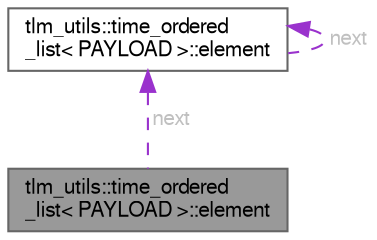 digraph "tlm_utils::time_ordered_list&lt; PAYLOAD &gt;::element"
{
 // LATEX_PDF_SIZE
  bgcolor="transparent";
  edge [fontname=FreeSans,fontsize=10,labelfontname=FreeSans,labelfontsize=10];
  node [fontname=FreeSans,fontsize=10,shape=box,height=0.2,width=0.4];
  Node1 [id="Node000001",label="tlm_utils::time_ordered\l_list\< PAYLOAD \>::element",height=0.2,width=0.4,color="gray40", fillcolor="grey60", style="filled", fontcolor="black",tooltip=" "];
  Node2 -> Node1 [id="edge1_Node000001_Node000002",dir="back",color="darkorchid3",style="dashed",tooltip=" ",label=" next",fontcolor="grey" ];
  Node2 [id="Node000002",label="tlm_utils::time_ordered\l_list\< PAYLOAD \>::element",height=0.2,width=0.4,color="gray40", fillcolor="white", style="filled",URL="$a01393.html",tooltip=" "];
  Node2 -> Node2 [id="edge2_Node000002_Node000002",dir="back",color="darkorchid3",style="dashed",tooltip=" ",label=" next",fontcolor="grey" ];
}
